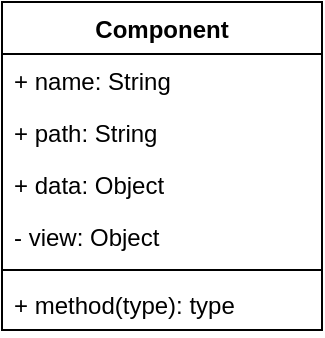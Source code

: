 <mxfile>
    <diagram id="CWb_n4CAjd2z9gFYFfTj" name="Class Diagram">
        <mxGraphModel dx="875" dy="470" grid="0" gridSize="10" guides="1" tooltips="1" connect="1" arrows="1" fold="1" page="1" pageScale="1" pageWidth="1169" pageHeight="827" math="0" shadow="0">
            <root>
                <mxCell id="0"/>
                <mxCell id="1" parent="0"/>
                <mxCell id="153" style="edgeStyle=none;html=1;entryX=0.5;entryY=0;entryDx=0;entryDy=0;" parent="1" edge="1">
                    <mxGeometry relative="1" as="geometry">
                        <mxPoint x="372" y="432.78" as="sourcePoint"/>
                    </mxGeometry>
                </mxCell>
                <mxCell id="120" value="" style="edgeStyle=none;html=1;" parent="1" edge="1">
                    <mxGeometry relative="1" as="geometry">
                        <mxPoint x="684.268" y="453" as="sourcePoint"/>
                    </mxGeometry>
                </mxCell>
                <mxCell id="149" style="edgeStyle=none;html=1;" parent="1" edge="1">
                    <mxGeometry relative="1" as="geometry">
                        <mxPoint x="831.456" y="453" as="sourcePoint"/>
                    </mxGeometry>
                </mxCell>
                <mxCell id="157" style="edgeStyle=none;html=1;entryX=0;entryY=0.5;entryDx=0;entryDy=0;" parent="1" edge="1">
                    <mxGeometry relative="1" as="geometry">
                        <mxPoint x="833" y="417.62" as="sourcePoint"/>
                    </mxGeometry>
                </mxCell>
                <mxCell id="166" value="Component" style="swimlane;fontStyle=1;align=center;verticalAlign=top;childLayout=stackLayout;horizontal=1;startSize=26;horizontalStack=0;resizeParent=1;resizeParentMax=0;resizeLast=0;collapsible=1;marginBottom=0;" parent="1" vertex="1">
                    <mxGeometry x="115" y="72" width="160" height="164" as="geometry"/>
                </mxCell>
                <mxCell id="167" value="+ name: String" style="text;strokeColor=none;fillColor=none;align=left;verticalAlign=top;spacingLeft=4;spacingRight=4;overflow=hidden;rotatable=0;points=[[0,0.5],[1,0.5]];portConstraint=eastwest;" parent="166" vertex="1">
                    <mxGeometry y="26" width="160" height="26" as="geometry"/>
                </mxCell>
                <mxCell id="170" value="+ path: String" style="text;strokeColor=none;fillColor=none;align=left;verticalAlign=top;spacingLeft=4;spacingRight=4;overflow=hidden;rotatable=0;points=[[0,0.5],[1,0.5]];portConstraint=eastwest;" parent="166" vertex="1">
                    <mxGeometry y="52" width="160" height="26" as="geometry"/>
                </mxCell>
                <mxCell id="172" value="+ data: Object" style="text;strokeColor=none;fillColor=none;align=left;verticalAlign=top;spacingLeft=4;spacingRight=4;overflow=hidden;rotatable=0;points=[[0,0.5],[1,0.5]];portConstraint=eastwest;" parent="166" vertex="1">
                    <mxGeometry y="78" width="160" height="26" as="geometry"/>
                </mxCell>
                <mxCell id="173" value="- view: Object" style="text;strokeColor=none;fillColor=none;align=left;verticalAlign=top;spacingLeft=4;spacingRight=4;overflow=hidden;rotatable=0;points=[[0,0.5],[1,0.5]];portConstraint=eastwest;" parent="166" vertex="1">
                    <mxGeometry y="104" width="160" height="26" as="geometry"/>
                </mxCell>
                <mxCell id="168" value="" style="line;strokeWidth=1;fillColor=none;align=left;verticalAlign=middle;spacingTop=-1;spacingLeft=3;spacingRight=3;rotatable=0;labelPosition=right;points=[];portConstraint=eastwest;strokeColor=inherit;" parent="166" vertex="1">
                    <mxGeometry y="130" width="160" height="8" as="geometry"/>
                </mxCell>
                <mxCell id="169" value="+ method(type): type" style="text;strokeColor=none;fillColor=none;align=left;verticalAlign=top;spacingLeft=4;spacingRight=4;overflow=hidden;rotatable=0;points=[[0,0.5],[1,0.5]];portConstraint=eastwest;" parent="166" vertex="1">
                    <mxGeometry y="138" width="160" height="26" as="geometry"/>
                </mxCell>
            </root>
        </mxGraphModel>
    </diagram>
</mxfile>